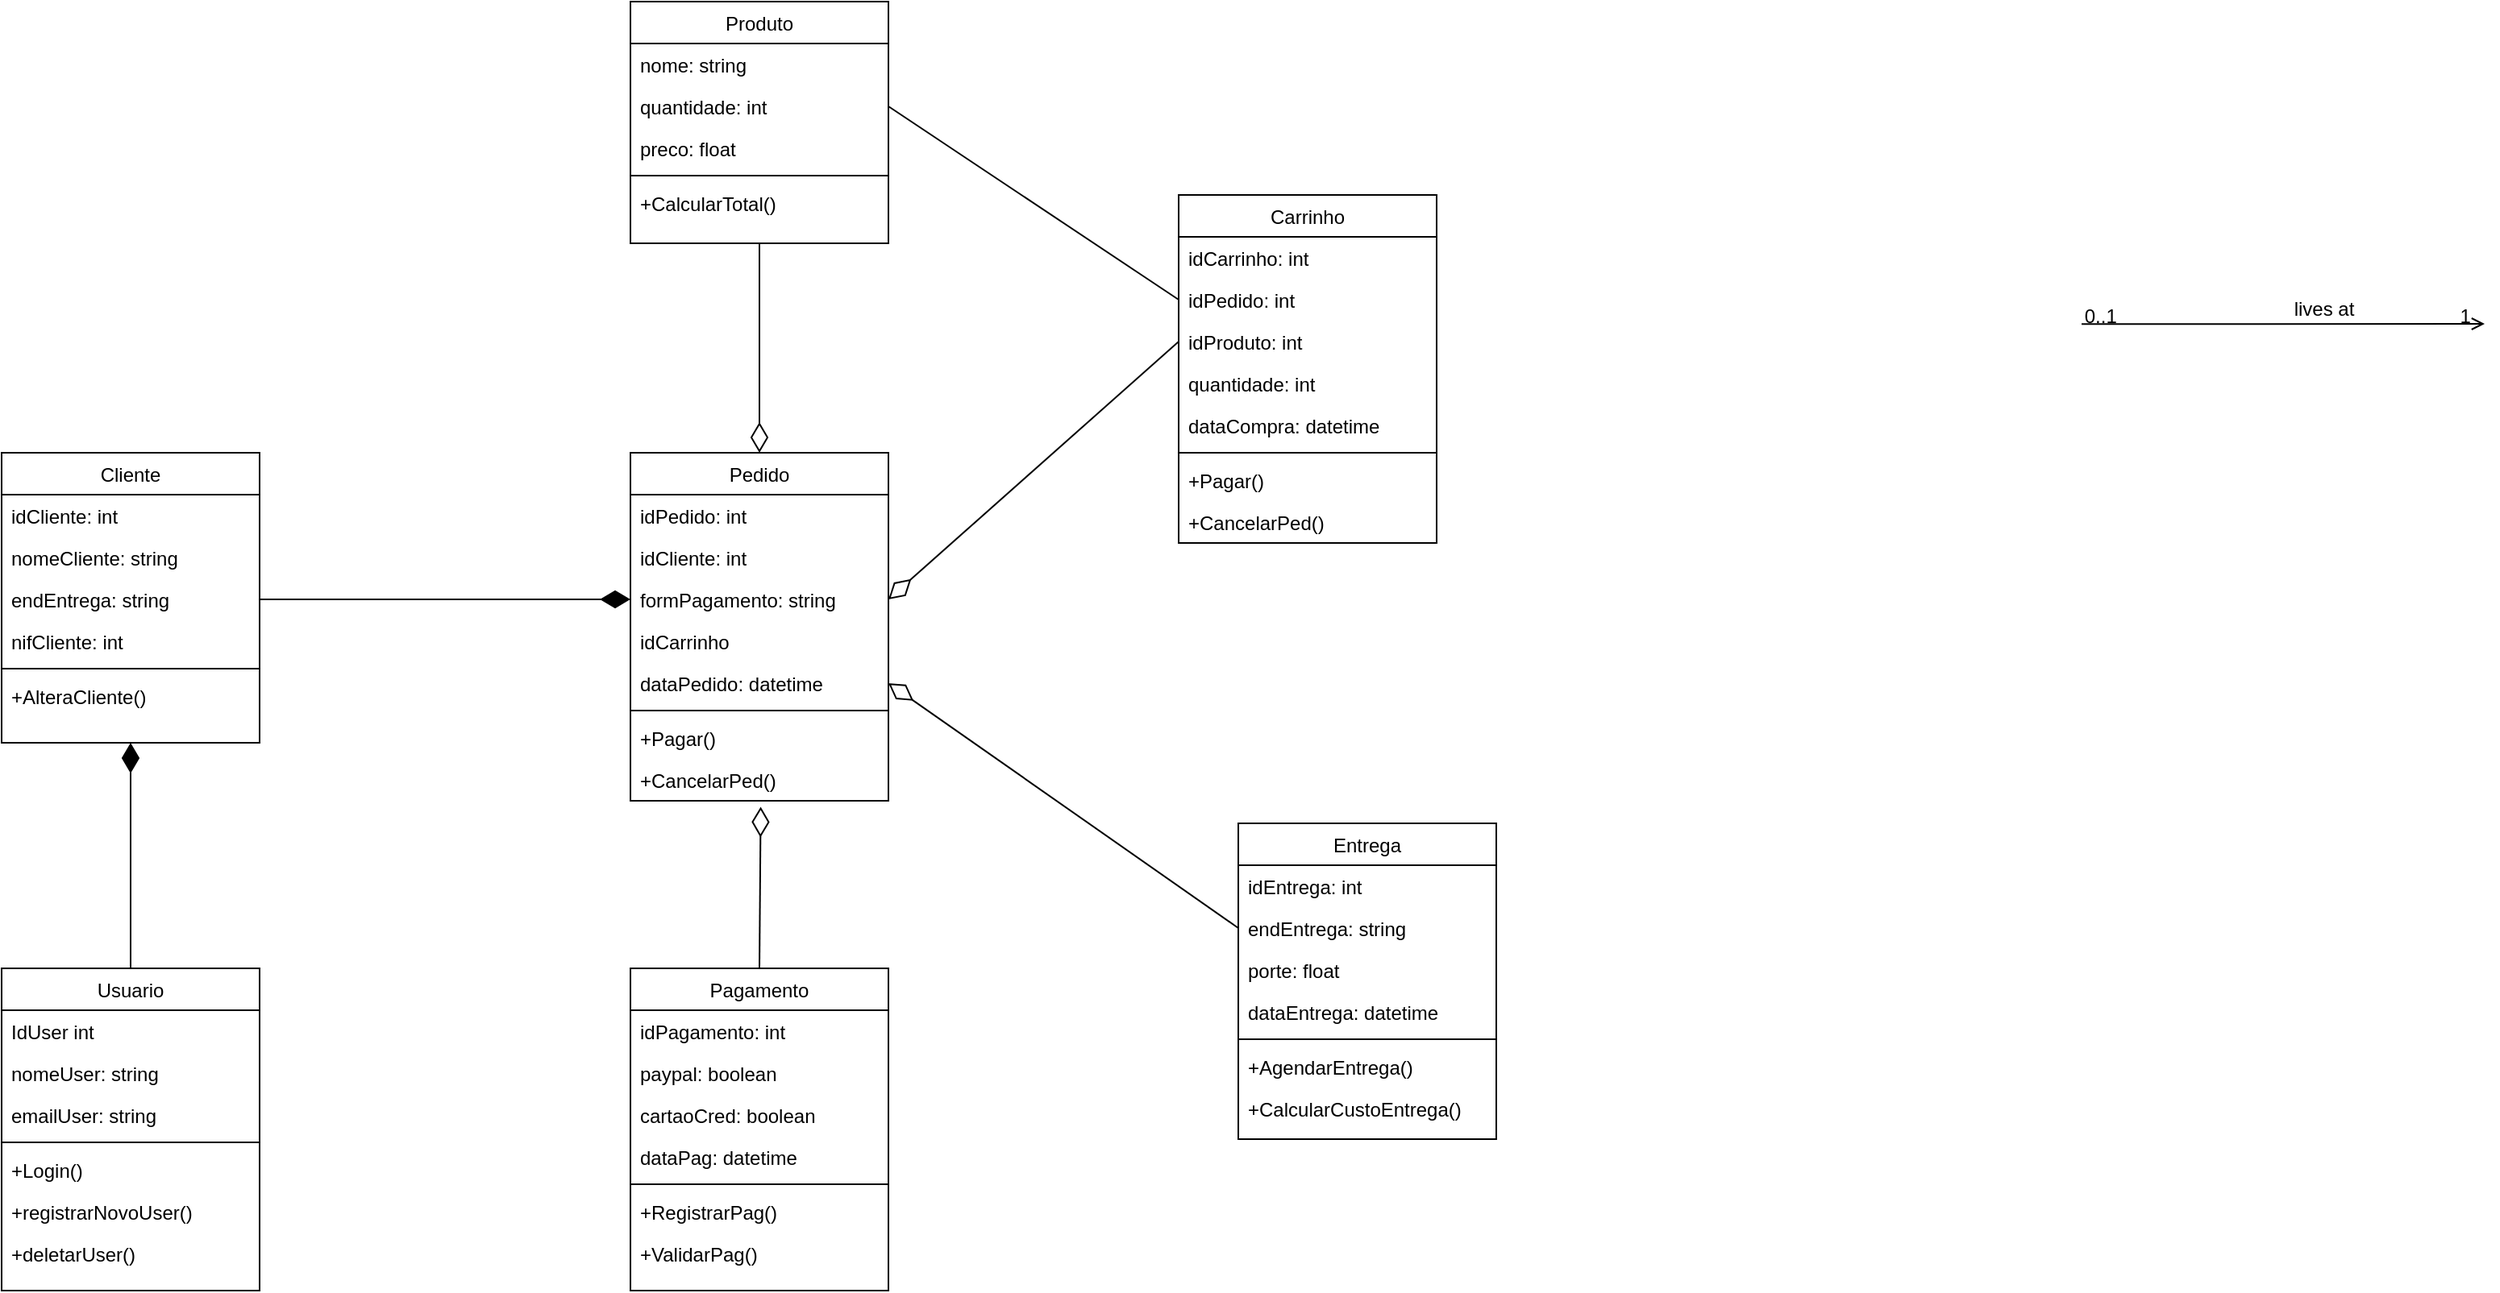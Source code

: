 <mxfile version="22.1.11" type="device">
  <diagram id="C5RBs43oDa-KdzZeNtuy" name="Page-1">
    <mxGraphModel dx="1750" dy="870" grid="1" gridSize="10" guides="1" tooltips="1" connect="1" arrows="1" fold="1" page="1" pageScale="1" pageWidth="827" pageHeight="1169" math="0" shadow="0">
      <root>
        <mxCell id="WIyWlLk6GJQsqaUBKTNV-0" />
        <mxCell id="WIyWlLk6GJQsqaUBKTNV-1" parent="WIyWlLk6GJQsqaUBKTNV-0" />
        <mxCell id="zkfFHV4jXpPFQw0GAbJ--17" value="Pedido" style="swimlane;fontStyle=0;align=center;verticalAlign=top;childLayout=stackLayout;horizontal=1;startSize=26;horizontalStack=0;resizeParent=1;resizeLast=0;collapsible=1;marginBottom=0;rounded=0;shadow=0;strokeWidth=1;" parent="WIyWlLk6GJQsqaUBKTNV-1" vertex="1">
          <mxGeometry x="450" y="360" width="160" height="216" as="geometry">
            <mxRectangle x="550" y="140" width="160" height="26" as="alternateBounds" />
          </mxGeometry>
        </mxCell>
        <mxCell id="zkfFHV4jXpPFQw0GAbJ--18" value="idPedido: int" style="text;align=left;verticalAlign=top;spacingLeft=4;spacingRight=4;overflow=hidden;rotatable=0;points=[[0,0.5],[1,0.5]];portConstraint=eastwest;" parent="zkfFHV4jXpPFQw0GAbJ--17" vertex="1">
          <mxGeometry y="26" width="160" height="26" as="geometry" />
        </mxCell>
        <mxCell id="zkfFHV4jXpPFQw0GAbJ--19" value="idCliente: int" style="text;align=left;verticalAlign=top;spacingLeft=4;spacingRight=4;overflow=hidden;rotatable=0;points=[[0,0.5],[1,0.5]];portConstraint=eastwest;rounded=0;shadow=0;html=0;" parent="zkfFHV4jXpPFQw0GAbJ--17" vertex="1">
          <mxGeometry y="52" width="160" height="26" as="geometry" />
        </mxCell>
        <mxCell id="zkfFHV4jXpPFQw0GAbJ--20" value="formPagamento: string" style="text;align=left;verticalAlign=top;spacingLeft=4;spacingRight=4;overflow=hidden;rotatable=0;points=[[0,0.5],[1,0.5]];portConstraint=eastwest;rounded=0;shadow=0;html=0;" parent="zkfFHV4jXpPFQw0GAbJ--17" vertex="1">
          <mxGeometry y="78" width="160" height="26" as="geometry" />
        </mxCell>
        <mxCell id="zkfFHV4jXpPFQw0GAbJ--21" value="idCarrinho" style="text;align=left;verticalAlign=top;spacingLeft=4;spacingRight=4;overflow=hidden;rotatable=0;points=[[0,0.5],[1,0.5]];portConstraint=eastwest;rounded=0;shadow=0;html=0;" parent="zkfFHV4jXpPFQw0GAbJ--17" vertex="1">
          <mxGeometry y="104" width="160" height="26" as="geometry" />
        </mxCell>
        <mxCell id="zkfFHV4jXpPFQw0GAbJ--22" value="dataPedido: datetime" style="text;align=left;verticalAlign=top;spacingLeft=4;spacingRight=4;overflow=hidden;rotatable=0;points=[[0,0.5],[1,0.5]];portConstraint=eastwest;rounded=0;shadow=0;html=0;" parent="zkfFHV4jXpPFQw0GAbJ--17" vertex="1">
          <mxGeometry y="130" width="160" height="26" as="geometry" />
        </mxCell>
        <mxCell id="zkfFHV4jXpPFQw0GAbJ--23" value="" style="line;html=1;strokeWidth=1;align=left;verticalAlign=middle;spacingTop=-1;spacingLeft=3;spacingRight=3;rotatable=0;labelPosition=right;points=[];portConstraint=eastwest;" parent="zkfFHV4jXpPFQw0GAbJ--17" vertex="1">
          <mxGeometry y="156" width="160" height="8" as="geometry" />
        </mxCell>
        <mxCell id="zkfFHV4jXpPFQw0GAbJ--24" value="+Pagar()" style="text;align=left;verticalAlign=top;spacingLeft=4;spacingRight=4;overflow=hidden;rotatable=0;points=[[0,0.5],[1,0.5]];portConstraint=eastwest;" parent="zkfFHV4jXpPFQw0GAbJ--17" vertex="1">
          <mxGeometry y="164" width="160" height="26" as="geometry" />
        </mxCell>
        <mxCell id="zkfFHV4jXpPFQw0GAbJ--25" value="+CancelarPed()" style="text;align=left;verticalAlign=top;spacingLeft=4;spacingRight=4;overflow=hidden;rotatable=0;points=[[0,0.5],[1,0.5]];portConstraint=eastwest;" parent="zkfFHV4jXpPFQw0GAbJ--17" vertex="1">
          <mxGeometry y="190" width="160" height="26" as="geometry" />
        </mxCell>
        <mxCell id="zkfFHV4jXpPFQw0GAbJ--26" value="" style="endArrow=open;shadow=0;strokeWidth=1;rounded=0;endFill=1;edgeStyle=elbowEdgeStyle;elbow=vertical;" parent="WIyWlLk6GJQsqaUBKTNV-1" edge="1">
          <mxGeometry x="0.5" y="41" relative="1" as="geometry">
            <mxPoint x="1350" y="280.118" as="sourcePoint" />
            <mxPoint x="1600" y="280" as="targetPoint" />
            <mxPoint x="-40" y="32" as="offset" />
          </mxGeometry>
        </mxCell>
        <mxCell id="zkfFHV4jXpPFQw0GAbJ--27" value="0..1" style="resizable=0;align=left;verticalAlign=bottom;labelBackgroundColor=none;fontSize=12;" parent="zkfFHV4jXpPFQw0GAbJ--26" connectable="0" vertex="1">
          <mxGeometry x="-1" relative="1" as="geometry">
            <mxPoint y="4" as="offset" />
          </mxGeometry>
        </mxCell>
        <mxCell id="zkfFHV4jXpPFQw0GAbJ--28" value="1" style="resizable=0;align=right;verticalAlign=bottom;labelBackgroundColor=none;fontSize=12;" parent="zkfFHV4jXpPFQw0GAbJ--26" connectable="0" vertex="1">
          <mxGeometry x="1" relative="1" as="geometry">
            <mxPoint x="-7" y="4" as="offset" />
          </mxGeometry>
        </mxCell>
        <mxCell id="zkfFHV4jXpPFQw0GAbJ--29" value="lives at" style="text;html=1;resizable=0;points=[];;align=center;verticalAlign=middle;labelBackgroundColor=none;rounded=0;shadow=0;strokeWidth=1;fontSize=12;" parent="zkfFHV4jXpPFQw0GAbJ--26" vertex="1" connectable="0">
          <mxGeometry x="0.5" y="49" relative="1" as="geometry">
            <mxPoint x="-38" y="40" as="offset" />
          </mxGeometry>
        </mxCell>
        <mxCell id="OD_sTUbcSjdBRI0IK8vT-0" value="Produto" style="swimlane;fontStyle=0;align=center;verticalAlign=top;childLayout=stackLayout;horizontal=1;startSize=26;horizontalStack=0;resizeParent=1;resizeLast=0;collapsible=1;marginBottom=0;rounded=0;shadow=0;strokeWidth=1;" vertex="1" parent="WIyWlLk6GJQsqaUBKTNV-1">
          <mxGeometry x="450" y="80" width="160" height="150" as="geometry">
            <mxRectangle x="550" y="140" width="160" height="26" as="alternateBounds" />
          </mxGeometry>
        </mxCell>
        <mxCell id="OD_sTUbcSjdBRI0IK8vT-1" value="nome: string" style="text;align=left;verticalAlign=top;spacingLeft=4;spacingRight=4;overflow=hidden;rotatable=0;points=[[0,0.5],[1,0.5]];portConstraint=eastwest;" vertex="1" parent="OD_sTUbcSjdBRI0IK8vT-0">
          <mxGeometry y="26" width="160" height="26" as="geometry" />
        </mxCell>
        <mxCell id="OD_sTUbcSjdBRI0IK8vT-2" value="quantidade: int" style="text;align=left;verticalAlign=top;spacingLeft=4;spacingRight=4;overflow=hidden;rotatable=0;points=[[0,0.5],[1,0.5]];portConstraint=eastwest;rounded=0;shadow=0;html=0;" vertex="1" parent="OD_sTUbcSjdBRI0IK8vT-0">
          <mxGeometry y="52" width="160" height="26" as="geometry" />
        </mxCell>
        <mxCell id="OD_sTUbcSjdBRI0IK8vT-3" value="preco: float" style="text;align=left;verticalAlign=top;spacingLeft=4;spacingRight=4;overflow=hidden;rotatable=0;points=[[0,0.5],[1,0.5]];portConstraint=eastwest;rounded=0;shadow=0;html=0;" vertex="1" parent="OD_sTUbcSjdBRI0IK8vT-0">
          <mxGeometry y="78" width="160" height="26" as="geometry" />
        </mxCell>
        <mxCell id="OD_sTUbcSjdBRI0IK8vT-6" value="" style="line;html=1;strokeWidth=1;align=left;verticalAlign=middle;spacingTop=-1;spacingLeft=3;spacingRight=3;rotatable=0;labelPosition=right;points=[];portConstraint=eastwest;" vertex="1" parent="OD_sTUbcSjdBRI0IK8vT-0">
          <mxGeometry y="104" width="160" height="8" as="geometry" />
        </mxCell>
        <mxCell id="OD_sTUbcSjdBRI0IK8vT-7" value="+CalcularTotal()" style="text;align=left;verticalAlign=top;spacingLeft=4;spacingRight=4;overflow=hidden;rotatable=0;points=[[0,0.5],[1,0.5]];portConstraint=eastwest;" vertex="1" parent="OD_sTUbcSjdBRI0IK8vT-0">
          <mxGeometry y="112" width="160" height="26" as="geometry" />
        </mxCell>
        <mxCell id="OD_sTUbcSjdBRI0IK8vT-9" value="Cliente" style="swimlane;fontStyle=0;align=center;verticalAlign=top;childLayout=stackLayout;horizontal=1;startSize=26;horizontalStack=0;resizeParent=1;resizeLast=0;collapsible=1;marginBottom=0;rounded=0;shadow=0;strokeWidth=1;" vertex="1" parent="WIyWlLk6GJQsqaUBKTNV-1">
          <mxGeometry x="60" y="360" width="160" height="180" as="geometry">
            <mxRectangle x="550" y="140" width="160" height="26" as="alternateBounds" />
          </mxGeometry>
        </mxCell>
        <mxCell id="OD_sTUbcSjdBRI0IK8vT-10" value="idCliente: int" style="text;align=left;verticalAlign=top;spacingLeft=4;spacingRight=4;overflow=hidden;rotatable=0;points=[[0,0.5],[1,0.5]];portConstraint=eastwest;" vertex="1" parent="OD_sTUbcSjdBRI0IK8vT-9">
          <mxGeometry y="26" width="160" height="26" as="geometry" />
        </mxCell>
        <mxCell id="OD_sTUbcSjdBRI0IK8vT-11" value="nomeCliente: string" style="text;align=left;verticalAlign=top;spacingLeft=4;spacingRight=4;overflow=hidden;rotatable=0;points=[[0,0.5],[1,0.5]];portConstraint=eastwest;rounded=0;shadow=0;html=0;" vertex="1" parent="OD_sTUbcSjdBRI0IK8vT-9">
          <mxGeometry y="52" width="160" height="26" as="geometry" />
        </mxCell>
        <mxCell id="OD_sTUbcSjdBRI0IK8vT-13" value="endEntrega: string" style="text;align=left;verticalAlign=top;spacingLeft=4;spacingRight=4;overflow=hidden;rotatable=0;points=[[0,0.5],[1,0.5]];portConstraint=eastwest;rounded=0;shadow=0;html=0;" vertex="1" parent="OD_sTUbcSjdBRI0IK8vT-9">
          <mxGeometry y="78" width="160" height="26" as="geometry" />
        </mxCell>
        <mxCell id="OD_sTUbcSjdBRI0IK8vT-14" value="nifCliente: int" style="text;align=left;verticalAlign=top;spacingLeft=4;spacingRight=4;overflow=hidden;rotatable=0;points=[[0,0.5],[1,0.5]];portConstraint=eastwest;rounded=0;shadow=0;html=0;" vertex="1" parent="OD_sTUbcSjdBRI0IK8vT-9">
          <mxGeometry y="104" width="160" height="26" as="geometry" />
        </mxCell>
        <mxCell id="OD_sTUbcSjdBRI0IK8vT-15" value="" style="line;html=1;strokeWidth=1;align=left;verticalAlign=middle;spacingTop=-1;spacingLeft=3;spacingRight=3;rotatable=0;labelPosition=right;points=[];portConstraint=eastwest;" vertex="1" parent="OD_sTUbcSjdBRI0IK8vT-9">
          <mxGeometry y="130" width="160" height="8" as="geometry" />
        </mxCell>
        <mxCell id="OD_sTUbcSjdBRI0IK8vT-16" value="+AlteraCliente()" style="text;align=left;verticalAlign=top;spacingLeft=4;spacingRight=4;overflow=hidden;rotatable=0;points=[[0,0.5],[1,0.5]];portConstraint=eastwest;" vertex="1" parent="OD_sTUbcSjdBRI0IK8vT-9">
          <mxGeometry y="138" width="160" height="26" as="geometry" />
        </mxCell>
        <mxCell id="OD_sTUbcSjdBRI0IK8vT-18" value="Pagamento" style="swimlane;fontStyle=0;align=center;verticalAlign=top;childLayout=stackLayout;horizontal=1;startSize=26;horizontalStack=0;resizeParent=1;resizeLast=0;collapsible=1;marginBottom=0;rounded=0;shadow=0;strokeWidth=1;" vertex="1" parent="WIyWlLk6GJQsqaUBKTNV-1">
          <mxGeometry x="450" y="680" width="160" height="200" as="geometry">
            <mxRectangle x="550" y="140" width="160" height="26" as="alternateBounds" />
          </mxGeometry>
        </mxCell>
        <mxCell id="OD_sTUbcSjdBRI0IK8vT-19" value="idPagamento: int" style="text;align=left;verticalAlign=top;spacingLeft=4;spacingRight=4;overflow=hidden;rotatable=0;points=[[0,0.5],[1,0.5]];portConstraint=eastwest;" vertex="1" parent="OD_sTUbcSjdBRI0IK8vT-18">
          <mxGeometry y="26" width="160" height="26" as="geometry" />
        </mxCell>
        <mxCell id="OD_sTUbcSjdBRI0IK8vT-20" value="paypal: boolean" style="text;align=left;verticalAlign=top;spacingLeft=4;spacingRight=4;overflow=hidden;rotatable=0;points=[[0,0.5],[1,0.5]];portConstraint=eastwest;rounded=0;shadow=0;html=0;" vertex="1" parent="OD_sTUbcSjdBRI0IK8vT-18">
          <mxGeometry y="52" width="160" height="26" as="geometry" />
        </mxCell>
        <mxCell id="OD_sTUbcSjdBRI0IK8vT-21" value="cartaoCred: boolean" style="text;align=left;verticalAlign=top;spacingLeft=4;spacingRight=4;overflow=hidden;rotatable=0;points=[[0,0.5],[1,0.5]];portConstraint=eastwest;rounded=0;shadow=0;html=0;" vertex="1" parent="OD_sTUbcSjdBRI0IK8vT-18">
          <mxGeometry y="78" width="160" height="26" as="geometry" />
        </mxCell>
        <mxCell id="OD_sTUbcSjdBRI0IK8vT-22" value="dataPag: datetime" style="text;align=left;verticalAlign=top;spacingLeft=4;spacingRight=4;overflow=hidden;rotatable=0;points=[[0,0.5],[1,0.5]];portConstraint=eastwest;rounded=0;shadow=0;html=0;" vertex="1" parent="OD_sTUbcSjdBRI0IK8vT-18">
          <mxGeometry y="104" width="160" height="26" as="geometry" />
        </mxCell>
        <mxCell id="OD_sTUbcSjdBRI0IK8vT-24" value="" style="line;html=1;strokeWidth=1;align=left;verticalAlign=middle;spacingTop=-1;spacingLeft=3;spacingRight=3;rotatable=0;labelPosition=right;points=[];portConstraint=eastwest;" vertex="1" parent="OD_sTUbcSjdBRI0IK8vT-18">
          <mxGeometry y="130" width="160" height="8" as="geometry" />
        </mxCell>
        <mxCell id="OD_sTUbcSjdBRI0IK8vT-25" value="+RegistrarPag()" style="text;align=left;verticalAlign=top;spacingLeft=4;spacingRight=4;overflow=hidden;rotatable=0;points=[[0,0.5],[1,0.5]];portConstraint=eastwest;" vertex="1" parent="OD_sTUbcSjdBRI0IK8vT-18">
          <mxGeometry y="138" width="160" height="26" as="geometry" />
        </mxCell>
        <mxCell id="OD_sTUbcSjdBRI0IK8vT-36" value="+ValidarPag()" style="text;align=left;verticalAlign=top;spacingLeft=4;spacingRight=4;overflow=hidden;rotatable=0;points=[[0,0.5],[1,0.5]];portConstraint=eastwest;" vertex="1" parent="OD_sTUbcSjdBRI0IK8vT-18">
          <mxGeometry y="164" width="160" height="26" as="geometry" />
        </mxCell>
        <mxCell id="OD_sTUbcSjdBRI0IK8vT-27" value="Entrega" style="swimlane;fontStyle=0;align=center;verticalAlign=top;childLayout=stackLayout;horizontal=1;startSize=26;horizontalStack=0;resizeParent=1;resizeLast=0;collapsible=1;marginBottom=0;rounded=0;shadow=0;strokeWidth=1;" vertex="1" parent="WIyWlLk6GJQsqaUBKTNV-1">
          <mxGeometry x="827" y="590" width="160" height="196" as="geometry">
            <mxRectangle x="550" y="140" width="160" height="26" as="alternateBounds" />
          </mxGeometry>
        </mxCell>
        <mxCell id="OD_sTUbcSjdBRI0IK8vT-28" value="idEntrega: int" style="text;align=left;verticalAlign=top;spacingLeft=4;spacingRight=4;overflow=hidden;rotatable=0;points=[[0,0.5],[1,0.5]];portConstraint=eastwest;" vertex="1" parent="OD_sTUbcSjdBRI0IK8vT-27">
          <mxGeometry y="26" width="160" height="26" as="geometry" />
        </mxCell>
        <mxCell id="OD_sTUbcSjdBRI0IK8vT-29" value="endEntrega: string" style="text;align=left;verticalAlign=top;spacingLeft=4;spacingRight=4;overflow=hidden;rotatable=0;points=[[0,0.5],[1,0.5]];portConstraint=eastwest;rounded=0;shadow=0;html=0;" vertex="1" parent="OD_sTUbcSjdBRI0IK8vT-27">
          <mxGeometry y="52" width="160" height="26" as="geometry" />
        </mxCell>
        <mxCell id="OD_sTUbcSjdBRI0IK8vT-30" value="porte: float" style="text;align=left;verticalAlign=top;spacingLeft=4;spacingRight=4;overflow=hidden;rotatable=0;points=[[0,0.5],[1,0.5]];portConstraint=eastwest;rounded=0;shadow=0;html=0;" vertex="1" parent="OD_sTUbcSjdBRI0IK8vT-27">
          <mxGeometry y="78" width="160" height="26" as="geometry" />
        </mxCell>
        <mxCell id="OD_sTUbcSjdBRI0IK8vT-32" value="dataEntrega: datetime" style="text;align=left;verticalAlign=top;spacingLeft=4;spacingRight=4;overflow=hidden;rotatable=0;points=[[0,0.5],[1,0.5]];portConstraint=eastwest;rounded=0;shadow=0;html=0;" vertex="1" parent="OD_sTUbcSjdBRI0IK8vT-27">
          <mxGeometry y="104" width="160" height="26" as="geometry" />
        </mxCell>
        <mxCell id="OD_sTUbcSjdBRI0IK8vT-33" value="" style="line;html=1;strokeWidth=1;align=left;verticalAlign=middle;spacingTop=-1;spacingLeft=3;spacingRight=3;rotatable=0;labelPosition=right;points=[];portConstraint=eastwest;" vertex="1" parent="OD_sTUbcSjdBRI0IK8vT-27">
          <mxGeometry y="130" width="160" height="8" as="geometry" />
        </mxCell>
        <mxCell id="OD_sTUbcSjdBRI0IK8vT-34" value="+AgendarEntrega()" style="text;align=left;verticalAlign=top;spacingLeft=4;spacingRight=4;overflow=hidden;rotatable=0;points=[[0,0.5],[1,0.5]];portConstraint=eastwest;" vertex="1" parent="OD_sTUbcSjdBRI0IK8vT-27">
          <mxGeometry y="138" width="160" height="26" as="geometry" />
        </mxCell>
        <mxCell id="OD_sTUbcSjdBRI0IK8vT-35" value="+CalcularCustoEntrega()" style="text;align=left;verticalAlign=top;spacingLeft=4;spacingRight=4;overflow=hidden;rotatable=0;points=[[0,0.5],[1,0.5]];portConstraint=eastwest;" vertex="1" parent="OD_sTUbcSjdBRI0IK8vT-27">
          <mxGeometry y="164" width="160" height="26" as="geometry" />
        </mxCell>
        <mxCell id="OD_sTUbcSjdBRI0IK8vT-37" value="" style="endArrow=none;html=1;rounded=0;entryX=0.5;entryY=1;entryDx=0;entryDy=0;exitX=0.5;exitY=0;exitDx=0;exitDy=0;startArrow=diamondThin;startFill=0;endSize=16;startSize=16;" edge="1" parent="WIyWlLk6GJQsqaUBKTNV-1" source="zkfFHV4jXpPFQw0GAbJ--17" target="OD_sTUbcSjdBRI0IK8vT-0">
          <mxGeometry width="50" height="50" relative="1" as="geometry">
            <mxPoint x="520" y="360" as="sourcePoint" />
            <mxPoint x="570" y="450" as="targetPoint" />
          </mxGeometry>
        </mxCell>
        <mxCell id="OD_sTUbcSjdBRI0IK8vT-38" value="" style="endArrow=diamondThin;html=1;rounded=0;exitX=1;exitY=0.5;exitDx=0;exitDy=0;entryX=0;entryY=0.5;entryDx=0;entryDy=0;endFill=1;endSize=16;" edge="1" parent="WIyWlLk6GJQsqaUBKTNV-1" target="zkfFHV4jXpPFQw0GAbJ--20">
          <mxGeometry width="50" height="50" relative="1" as="geometry">
            <mxPoint x="220" y="451" as="sourcePoint" />
            <mxPoint x="700" y="370" as="targetPoint" />
          </mxGeometry>
        </mxCell>
        <mxCell id="OD_sTUbcSjdBRI0IK8vT-39" value="Usuario" style="swimlane;fontStyle=0;align=center;verticalAlign=top;childLayout=stackLayout;horizontal=1;startSize=26;horizontalStack=0;resizeParent=1;resizeLast=0;collapsible=1;marginBottom=0;rounded=0;shadow=0;strokeWidth=1;" vertex="1" parent="WIyWlLk6GJQsqaUBKTNV-1">
          <mxGeometry x="60" y="680" width="160" height="200" as="geometry">
            <mxRectangle x="550" y="140" width="160" height="26" as="alternateBounds" />
          </mxGeometry>
        </mxCell>
        <mxCell id="OD_sTUbcSjdBRI0IK8vT-40" value="IdUser int" style="text;align=left;verticalAlign=top;spacingLeft=4;spacingRight=4;overflow=hidden;rotatable=0;points=[[0,0.5],[1,0.5]];portConstraint=eastwest;" vertex="1" parent="OD_sTUbcSjdBRI0IK8vT-39">
          <mxGeometry y="26" width="160" height="26" as="geometry" />
        </mxCell>
        <mxCell id="OD_sTUbcSjdBRI0IK8vT-41" value="nomeUser: string" style="text;align=left;verticalAlign=top;spacingLeft=4;spacingRight=4;overflow=hidden;rotatable=0;points=[[0,0.5],[1,0.5]];portConstraint=eastwest;rounded=0;shadow=0;html=0;" vertex="1" parent="OD_sTUbcSjdBRI0IK8vT-39">
          <mxGeometry y="52" width="160" height="26" as="geometry" />
        </mxCell>
        <mxCell id="OD_sTUbcSjdBRI0IK8vT-43" value="emailUser: string" style="text;align=left;verticalAlign=top;spacingLeft=4;spacingRight=4;overflow=hidden;rotatable=0;points=[[0,0.5],[1,0.5]];portConstraint=eastwest;rounded=0;shadow=0;html=0;" vertex="1" parent="OD_sTUbcSjdBRI0IK8vT-39">
          <mxGeometry y="78" width="160" height="26" as="geometry" />
        </mxCell>
        <mxCell id="OD_sTUbcSjdBRI0IK8vT-45" value="" style="line;html=1;strokeWidth=1;align=left;verticalAlign=middle;spacingTop=-1;spacingLeft=3;spacingRight=3;rotatable=0;labelPosition=right;points=[];portConstraint=eastwest;" vertex="1" parent="OD_sTUbcSjdBRI0IK8vT-39">
          <mxGeometry y="104" width="160" height="8" as="geometry" />
        </mxCell>
        <mxCell id="OD_sTUbcSjdBRI0IK8vT-46" value="+Login()" style="text;align=left;verticalAlign=top;spacingLeft=4;spacingRight=4;overflow=hidden;rotatable=0;points=[[0,0.5],[1,0.5]];portConstraint=eastwest;" vertex="1" parent="OD_sTUbcSjdBRI0IK8vT-39">
          <mxGeometry y="112" width="160" height="26" as="geometry" />
        </mxCell>
        <mxCell id="OD_sTUbcSjdBRI0IK8vT-48" value="+registrarNovoUser()" style="text;align=left;verticalAlign=top;spacingLeft=4;spacingRight=4;overflow=hidden;rotatable=0;points=[[0,0.5],[1,0.5]];portConstraint=eastwest;" vertex="1" parent="OD_sTUbcSjdBRI0IK8vT-39">
          <mxGeometry y="138" width="160" height="26" as="geometry" />
        </mxCell>
        <mxCell id="OD_sTUbcSjdBRI0IK8vT-49" value="+deletarUser()" style="text;align=left;verticalAlign=top;spacingLeft=4;spacingRight=4;overflow=hidden;rotatable=0;points=[[0,0.5],[1,0.5]];portConstraint=eastwest;" vertex="1" parent="OD_sTUbcSjdBRI0IK8vT-39">
          <mxGeometry y="164" width="160" height="26" as="geometry" />
        </mxCell>
        <mxCell id="OD_sTUbcSjdBRI0IK8vT-47" value="" style="endArrow=diamondThin;html=1;rounded=0;exitX=0.5;exitY=0;exitDx=0;exitDy=0;entryX=0.5;entryY=1;entryDx=0;entryDy=0;endFill=1;endSize=16;" edge="1" parent="WIyWlLk6GJQsqaUBKTNV-1" source="OD_sTUbcSjdBRI0IK8vT-39" target="OD_sTUbcSjdBRI0IK8vT-9">
          <mxGeometry width="50" height="50" relative="1" as="geometry">
            <mxPoint x="140" y="630" as="sourcePoint" />
            <mxPoint x="370" y="630" as="targetPoint" />
          </mxGeometry>
        </mxCell>
        <mxCell id="OD_sTUbcSjdBRI0IK8vT-51" value="Carrinho" style="swimlane;fontStyle=0;align=center;verticalAlign=top;childLayout=stackLayout;horizontal=1;startSize=26;horizontalStack=0;resizeParent=1;resizeLast=0;collapsible=1;marginBottom=0;rounded=0;shadow=0;strokeWidth=1;" vertex="1" parent="WIyWlLk6GJQsqaUBKTNV-1">
          <mxGeometry x="790" y="200" width="160" height="216" as="geometry">
            <mxRectangle x="550" y="140" width="160" height="26" as="alternateBounds" />
          </mxGeometry>
        </mxCell>
        <mxCell id="OD_sTUbcSjdBRI0IK8vT-52" value="idCarrinho: int" style="text;align=left;verticalAlign=top;spacingLeft=4;spacingRight=4;overflow=hidden;rotatable=0;points=[[0,0.5],[1,0.5]];portConstraint=eastwest;" vertex="1" parent="OD_sTUbcSjdBRI0IK8vT-51">
          <mxGeometry y="26" width="160" height="26" as="geometry" />
        </mxCell>
        <mxCell id="OD_sTUbcSjdBRI0IK8vT-53" value="idPedido: int" style="text;align=left;verticalAlign=top;spacingLeft=4;spacingRight=4;overflow=hidden;rotatable=0;points=[[0,0.5],[1,0.5]];portConstraint=eastwest;rounded=0;shadow=0;html=0;" vertex="1" parent="OD_sTUbcSjdBRI0IK8vT-51">
          <mxGeometry y="52" width="160" height="26" as="geometry" />
        </mxCell>
        <mxCell id="OD_sTUbcSjdBRI0IK8vT-54" value="idProduto: int" style="text;align=left;verticalAlign=top;spacingLeft=4;spacingRight=4;overflow=hidden;rotatable=0;points=[[0,0.5],[1,0.5]];portConstraint=eastwest;rounded=0;shadow=0;html=0;" vertex="1" parent="OD_sTUbcSjdBRI0IK8vT-51">
          <mxGeometry y="78" width="160" height="26" as="geometry" />
        </mxCell>
        <mxCell id="OD_sTUbcSjdBRI0IK8vT-55" value="quantidade: int" style="text;align=left;verticalAlign=top;spacingLeft=4;spacingRight=4;overflow=hidden;rotatable=0;points=[[0,0.5],[1,0.5]];portConstraint=eastwest;rounded=0;shadow=0;html=0;" vertex="1" parent="OD_sTUbcSjdBRI0IK8vT-51">
          <mxGeometry y="104" width="160" height="26" as="geometry" />
        </mxCell>
        <mxCell id="OD_sTUbcSjdBRI0IK8vT-56" value="dataCompra: datetime" style="text;align=left;verticalAlign=top;spacingLeft=4;spacingRight=4;overflow=hidden;rotatable=0;points=[[0,0.5],[1,0.5]];portConstraint=eastwest;rounded=0;shadow=0;html=0;" vertex="1" parent="OD_sTUbcSjdBRI0IK8vT-51">
          <mxGeometry y="130" width="160" height="26" as="geometry" />
        </mxCell>
        <mxCell id="OD_sTUbcSjdBRI0IK8vT-57" value="" style="line;html=1;strokeWidth=1;align=left;verticalAlign=middle;spacingTop=-1;spacingLeft=3;spacingRight=3;rotatable=0;labelPosition=right;points=[];portConstraint=eastwest;" vertex="1" parent="OD_sTUbcSjdBRI0IK8vT-51">
          <mxGeometry y="156" width="160" height="8" as="geometry" />
        </mxCell>
        <mxCell id="OD_sTUbcSjdBRI0IK8vT-58" value="+Pagar()" style="text;align=left;verticalAlign=top;spacingLeft=4;spacingRight=4;overflow=hidden;rotatable=0;points=[[0,0.5],[1,0.5]];portConstraint=eastwest;" vertex="1" parent="OD_sTUbcSjdBRI0IK8vT-51">
          <mxGeometry y="164" width="160" height="26" as="geometry" />
        </mxCell>
        <mxCell id="OD_sTUbcSjdBRI0IK8vT-59" value="+CancelarPed()" style="text;align=left;verticalAlign=top;spacingLeft=4;spacingRight=4;overflow=hidden;rotatable=0;points=[[0,0.5],[1,0.5]];portConstraint=eastwest;" vertex="1" parent="OD_sTUbcSjdBRI0IK8vT-51">
          <mxGeometry y="190" width="160" height="26" as="geometry" />
        </mxCell>
        <mxCell id="OD_sTUbcSjdBRI0IK8vT-61" value="" style="endArrow=none;html=1;rounded=0;entryX=1;entryY=0.5;entryDx=0;entryDy=0;exitX=0;exitY=0.5;exitDx=0;exitDy=0;" edge="1" parent="WIyWlLk6GJQsqaUBKTNV-1" source="OD_sTUbcSjdBRI0IK8vT-53" target="OD_sTUbcSjdBRI0IK8vT-2">
          <mxGeometry width="50" height="50" relative="1" as="geometry">
            <mxPoint x="510" y="340" as="sourcePoint" />
            <mxPoint x="560" y="290" as="targetPoint" />
          </mxGeometry>
        </mxCell>
        <mxCell id="OD_sTUbcSjdBRI0IK8vT-62" value="" style="endArrow=none;html=1;rounded=0;entryX=0;entryY=0.5;entryDx=0;entryDy=0;exitX=1;exitY=0.5;exitDx=0;exitDy=0;endSize=16;endFill=0;startArrow=diamondThin;startFill=0;startSize=16;" edge="1" parent="WIyWlLk6GJQsqaUBKTNV-1" source="zkfFHV4jXpPFQw0GAbJ--20" target="OD_sTUbcSjdBRI0IK8vT-54">
          <mxGeometry width="50" height="50" relative="1" as="geometry">
            <mxPoint x="700" y="451" as="sourcePoint" />
            <mxPoint x="560" y="290" as="targetPoint" />
          </mxGeometry>
        </mxCell>
        <mxCell id="OD_sTUbcSjdBRI0IK8vT-63" value="" style="endArrow=diamondThin;html=1;rounded=0;entryX=0.505;entryY=1.143;entryDx=0;entryDy=0;entryPerimeter=0;exitX=0.5;exitY=0;exitDx=0;exitDy=0;endFill=0;startSize=16;endSize=16;" edge="1" parent="WIyWlLk6GJQsqaUBKTNV-1" source="OD_sTUbcSjdBRI0IK8vT-18" target="zkfFHV4jXpPFQw0GAbJ--25">
          <mxGeometry width="50" height="50" relative="1" as="geometry">
            <mxPoint x="510" y="490" as="sourcePoint" />
            <mxPoint x="560" y="440" as="targetPoint" />
          </mxGeometry>
        </mxCell>
        <mxCell id="OD_sTUbcSjdBRI0IK8vT-64" value="" style="endArrow=diamondThin;html=1;rounded=0;entryX=1;entryY=0.5;entryDx=0;entryDy=0;exitX=0;exitY=0.5;exitDx=0;exitDy=0;endSize=16;endFill=0;" edge="1" parent="WIyWlLk6GJQsqaUBKTNV-1" source="OD_sTUbcSjdBRI0IK8vT-29" target="zkfFHV4jXpPFQw0GAbJ--22">
          <mxGeometry width="50" height="50" relative="1" as="geometry">
            <mxPoint x="510" y="630" as="sourcePoint" />
            <mxPoint x="560" y="580" as="targetPoint" />
          </mxGeometry>
        </mxCell>
      </root>
    </mxGraphModel>
  </diagram>
</mxfile>
